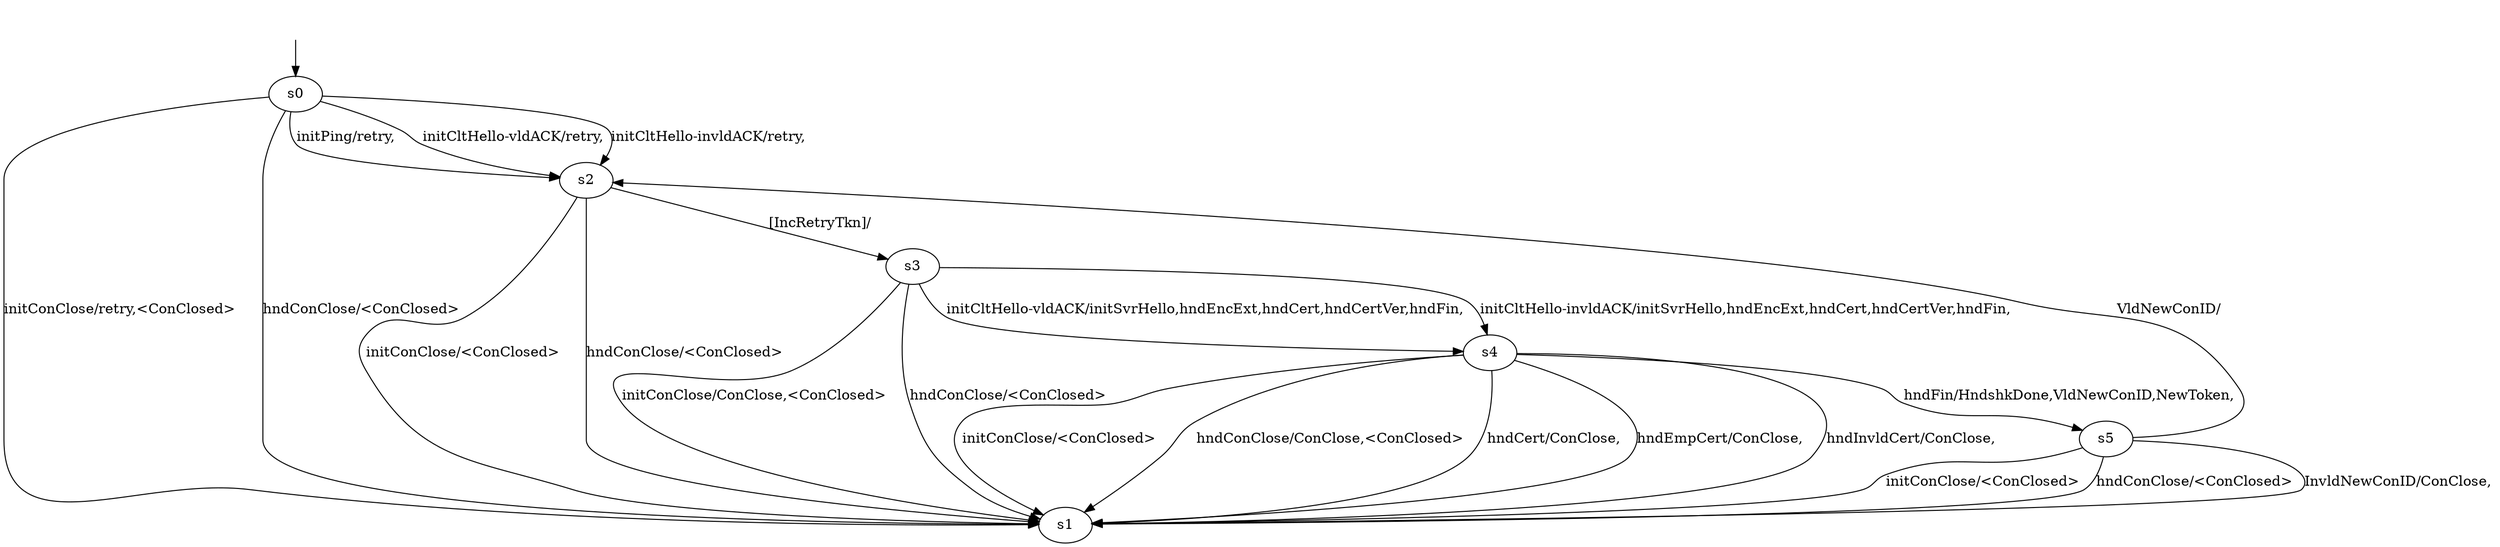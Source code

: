 digraph "msquicModels/msquic-BWR-BWRCA-CS-0/learnedModel" {
s0 [label=s0];
s1 [label=s1];
s2 [label=s2];
s3 [label=s3];
s4 [label=s4];
s5 [label=s5];
s0 -> s2  [label="initPing/retry, "];
s0 -> s1  [label="initConClose/retry,<ConClosed> "];
s0 -> s2  [label="initCltHello-vldACK/retry, "];
s0 -> s2  [label="initCltHello-invldACK/retry, "];
s0 -> s1  [label="hndConClose/<ConClosed> "];
s2 -> s1  [label="initConClose/<ConClosed> "];
s2 -> s1  [label="hndConClose/<ConClosed> "];
s2 -> s3  [label="[IncRetryTkn]/ "];
s3 -> s1  [label="initConClose/ConClose,<ConClosed> "];
s3 -> s4  [label="initCltHello-vldACK/initSvrHello,hndEncExt,hndCert,hndCertVer,hndFin, "];
s3 -> s4  [label="initCltHello-invldACK/initSvrHello,hndEncExt,hndCert,hndCertVer,hndFin, "];
s3 -> s1  [label="hndConClose/<ConClosed> "];
s4 -> s1  [label="initConClose/<ConClosed> "];
s4 -> s5  [label="hndFin/HndshkDone,VldNewConID,NewToken, "];
s4 -> s1  [label="hndConClose/ConClose,<ConClosed> "];
s4 -> s1  [label="hndCert/ConClose, "];
s4 -> s1  [label="hndEmpCert/ConClose, "];
s4 -> s1  [label="hndInvldCert/ConClose, "];
s5 -> s1  [label="initConClose/<ConClosed> "];
s5 -> s1  [label="hndConClose/<ConClosed> "];
s5 -> s2  [label="VldNewConID/ "];
s5 -> s1  [label="InvldNewConID/ConClose, "];
__start0 [label="", shape=none];
__start0 -> s0  [label=""];
}
